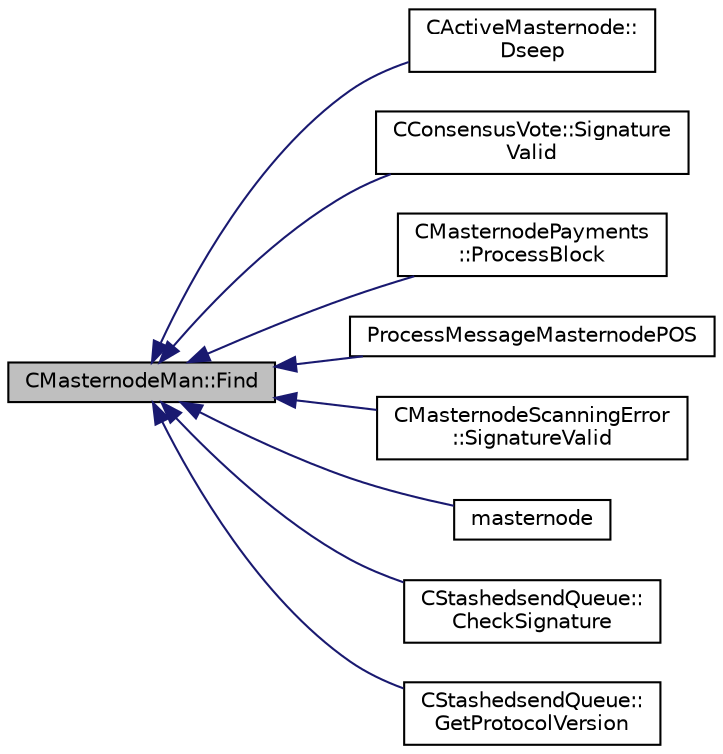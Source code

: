 digraph "CMasternodeMan::Find"
{
  edge [fontname="Helvetica",fontsize="10",labelfontname="Helvetica",labelfontsize="10"];
  node [fontname="Helvetica",fontsize="10",shape=record];
  rankdir="LR";
  Node61 [label="CMasternodeMan::Find",height=0.2,width=0.4,color="black", fillcolor="grey75", style="filled", fontcolor="black"];
  Node61 -> Node62 [dir="back",color="midnightblue",fontsize="10",style="solid",fontname="Helvetica"];
  Node62 [label="CActiveMasternode::\lDseep",height=0.2,width=0.4,color="black", fillcolor="white", style="filled",URL="$d9/d29/class_c_active_masternode.html#aa14a1a9611f6b73cc3e860cda75de88c"];
  Node61 -> Node63 [dir="back",color="midnightblue",fontsize="10",style="solid",fontname="Helvetica"];
  Node63 [label="CConsensusVote::Signature\lValid",height=0.2,width=0.4,color="black", fillcolor="white", style="filled",URL="$dc/da2/class_c_consensus_vote.html#ac6550a89acee255e0035e189a42a6310"];
  Node61 -> Node64 [dir="back",color="midnightblue",fontsize="10",style="solid",fontname="Helvetica"];
  Node64 [label="CMasternodePayments\l::ProcessBlock",height=0.2,width=0.4,color="black", fillcolor="white", style="filled",URL="$dc/d9a/class_c_masternode_payments.html#aa23dfbc148f10f601e9771bfcffea441"];
  Node61 -> Node65 [dir="back",color="midnightblue",fontsize="10",style="solid",fontname="Helvetica"];
  Node65 [label="ProcessMessageMasternodePOS",height=0.2,width=0.4,color="black", fillcolor="white", style="filled",URL="$dc/d51/masternode-pos_8h.html#a85194f5f57620d07bd87ef37bf2f6ef0"];
  Node61 -> Node66 [dir="back",color="midnightblue",fontsize="10",style="solid",fontname="Helvetica"];
  Node66 [label="CMasternodeScanningError\l::SignatureValid",height=0.2,width=0.4,color="black", fillcolor="white", style="filled",URL="$d0/de7/class_c_masternode_scanning_error.html#ae90fca573f70f7faa4c9f3a5db145f36"];
  Node61 -> Node67 [dir="back",color="midnightblue",fontsize="10",style="solid",fontname="Helvetica"];
  Node67 [label="masternode",height=0.2,width=0.4,color="black", fillcolor="white", style="filled",URL="$d5/d6b/rpcstashedsend_8cpp.html#a30609e443aeb47c29ed0878d16b1b5e1"];
  Node61 -> Node68 [dir="back",color="midnightblue",fontsize="10",style="solid",fontname="Helvetica"];
  Node68 [label="CStashedsendQueue::\lCheckSignature",height=0.2,width=0.4,color="black", fillcolor="white", style="filled",URL="$dd/d34/class_c_stashedsend_queue.html#ac272b4813415870e369a62d267e852ca",tooltip="Check if we have a valid Masternode address. "];
  Node61 -> Node69 [dir="back",color="midnightblue",fontsize="10",style="solid",fontname="Helvetica"];
  Node69 [label="CStashedsendQueue::\lGetProtocolVersion",height=0.2,width=0.4,color="black", fillcolor="white", style="filled",URL="$dd/d34/class_c_stashedsend_queue.html#a30ddee9b298800afc54b26b139e16edf",tooltip="Get the protocol version. "];
}
